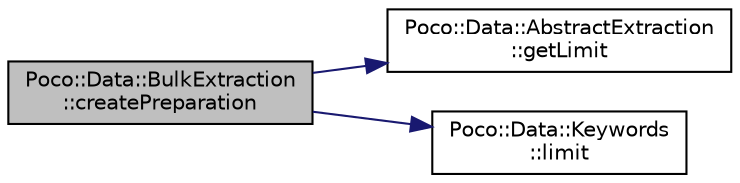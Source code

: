digraph "Poco::Data::BulkExtraction::createPreparation"
{
 // LATEX_PDF_SIZE
  edge [fontname="Helvetica",fontsize="10",labelfontname="Helvetica",labelfontsize="10"];
  node [fontname="Helvetica",fontsize="10",shape=record];
  rankdir="LR";
  Node1 [label="Poco::Data::BulkExtraction\l::createPreparation",height=0.2,width=0.4,color="black", fillcolor="grey75", style="filled", fontcolor="black",tooltip="Returns true. Implementations should override it for different behavior."];
  Node1 -> Node2 [color="midnightblue",fontsize="10",style="solid"];
  Node2 [label="Poco::Data::AbstractExtraction\l::getLimit",height=0.2,width=0.4,color="black", fillcolor="white", style="filled",URL="$classPoco_1_1Data_1_1AbstractExtraction.html#abe71ea70f076ce2f9645e1baa76fe7e4",tooltip="Sets the limit."];
  Node1 -> Node3 [color="midnightblue",fontsize="10",style="solid"];
  Node3 [label="Poco::Data::Keywords\l::limit",height=0.2,width=0.4,color="black", fillcolor="white", style="filled",URL="$namespacePoco_1_1Data_1_1Keywords.html#a10995020b1ba88f53a5f4c9c44b84e47",tooltip="Creates an upperLimit."];
}
